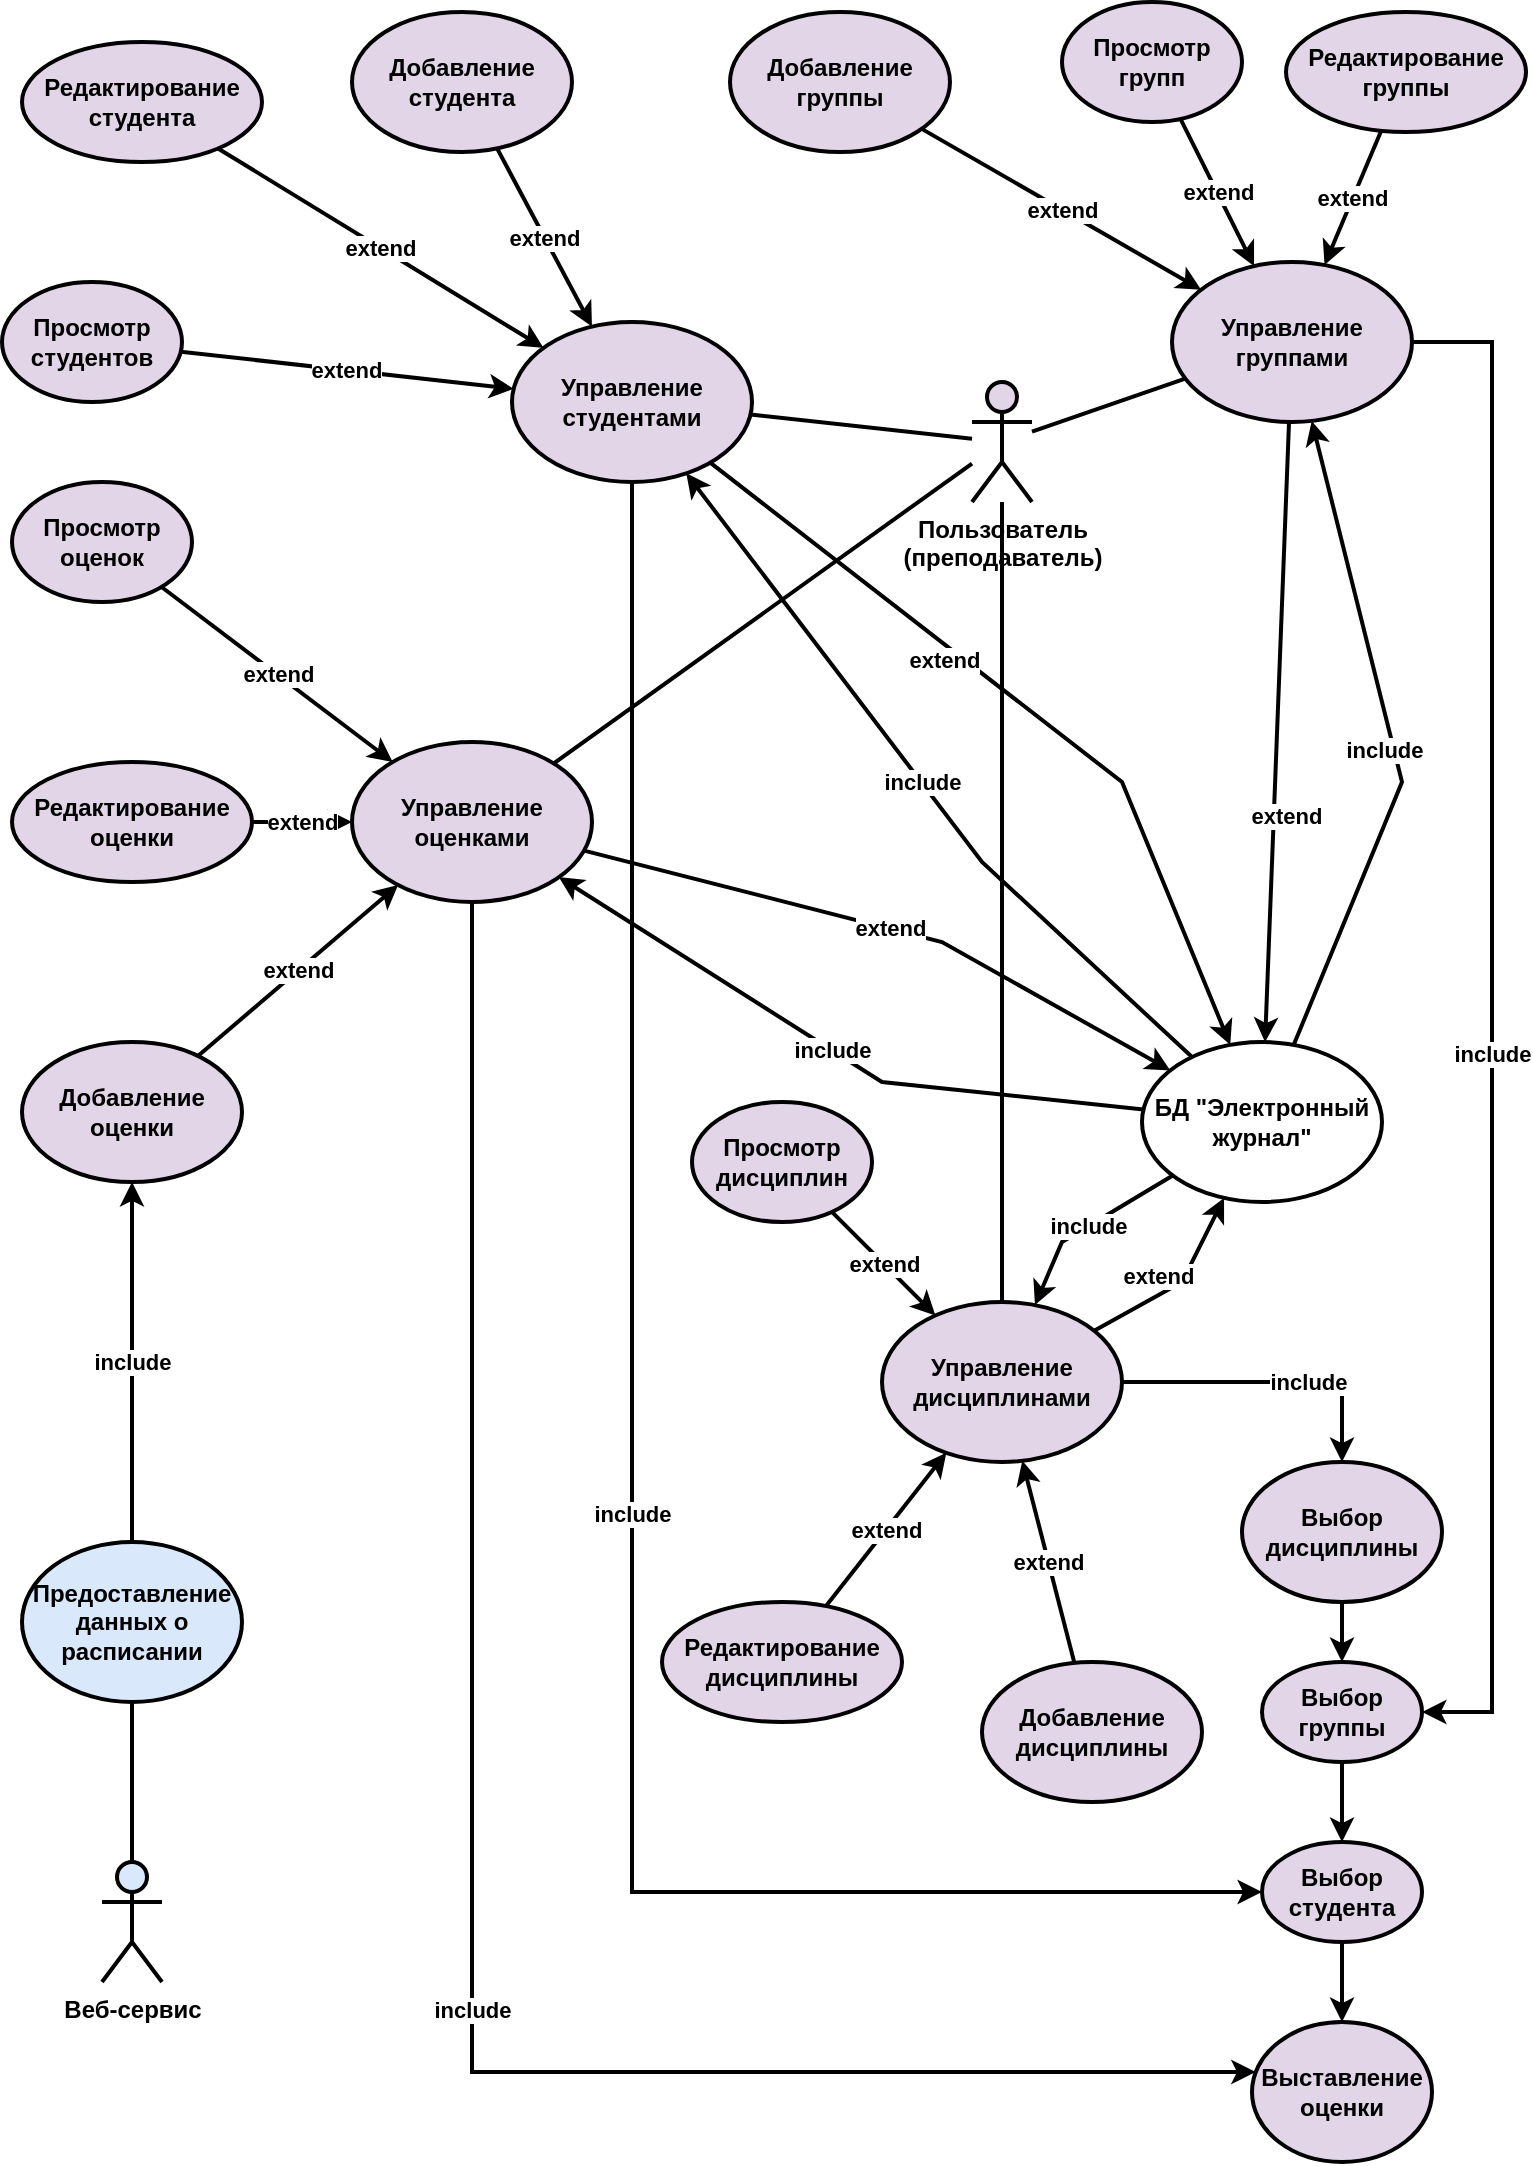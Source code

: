 <mxfile version="24.3.1" type="github">
  <diagram name="Страница — 1" id="sWE8JDKqMxTU_kem2LCD">
    <mxGraphModel dx="1901" dy="1057" grid="1" gridSize="10" guides="1" tooltips="1" connect="1" arrows="1" fold="1" page="1" pageScale="1" pageWidth="827" pageHeight="1169" math="0" shadow="0">
      <root>
        <mxCell id="0" />
        <mxCell id="1" parent="0" />
        <mxCell id="yyG6dNRymgxT4dFkYv5_-2" value="Пользователь&lt;br&gt;(преподаватель)" style="shape=umlActor;verticalLabelPosition=bottom;verticalAlign=top;html=1;outlineConnect=0;fillColor=#e1d5e7;strokeColor=#000000;strokeWidth=2;fontStyle=1" parent="1" vertex="1">
          <mxGeometry x="535" y="230" width="30" height="60" as="geometry" />
        </mxCell>
        <mxCell id="yyG6dNRymgxT4dFkYv5_-25" value="Управление дисциплинами" style="ellipse;whiteSpace=wrap;html=1;fillColor=#e1d5e7;strokeColor=#000000;strokeWidth=2;fontStyle=1" parent="1" vertex="1">
          <mxGeometry x="490" y="690" width="120" height="80" as="geometry" />
        </mxCell>
        <mxCell id="yyG6dNRymgxT4dFkYv5_-26" value="Управление группами" style="ellipse;whiteSpace=wrap;html=1;fillColor=#e1d5e7;strokeColor=#000000;strokeWidth=2;fontStyle=1" parent="1" vertex="1">
          <mxGeometry x="635" y="170" width="120" height="80" as="geometry" />
        </mxCell>
        <mxCell id="yyG6dNRymgxT4dFkYv5_-27" value="Управление студентами" style="ellipse;whiteSpace=wrap;html=1;fillColor=#e1d5e7;strokeColor=#000000;strokeWidth=2;fontStyle=1" parent="1" vertex="1">
          <mxGeometry x="305" y="200" width="120" height="80" as="geometry" />
        </mxCell>
        <mxCell id="yyG6dNRymgxT4dFkYv5_-28" value="Управление оценками" style="ellipse;whiteSpace=wrap;html=1;fillColor=#e1d5e7;strokeColor=#000000;strokeWidth=2;fontStyle=1" parent="1" vertex="1">
          <mxGeometry x="225" y="410" width="120" height="80" as="geometry" />
        </mxCell>
        <mxCell id="yyG6dNRymgxT4dFkYv5_-29" value="" style="endArrow=none;html=1;rounded=0;fillColor=#e1d5e7;strokeColor=#000000;strokeWidth=2;fontStyle=1" parent="1" source="yyG6dNRymgxT4dFkYv5_-26" target="yyG6dNRymgxT4dFkYv5_-2" edge="1">
          <mxGeometry width="50" height="50" relative="1" as="geometry">
            <mxPoint x="305" y="340" as="sourcePoint" />
            <mxPoint x="355" y="290" as="targetPoint" />
          </mxGeometry>
        </mxCell>
        <mxCell id="yyG6dNRymgxT4dFkYv5_-30" value="" style="endArrow=none;html=1;rounded=0;fillColor=#e1d5e7;strokeColor=#000000;strokeWidth=2;fontStyle=1" parent="1" source="yyG6dNRymgxT4dFkYv5_-27" target="yyG6dNRymgxT4dFkYv5_-2" edge="1">
          <mxGeometry width="50" height="50" relative="1" as="geometry">
            <mxPoint x="703" y="290" as="sourcePoint" />
            <mxPoint x="724" y="390" as="targetPoint" />
          </mxGeometry>
        </mxCell>
        <mxCell id="yyG6dNRymgxT4dFkYv5_-31" value="" style="endArrow=none;html=1;rounded=0;fillColor=#e1d5e7;strokeColor=#000000;strokeWidth=2;fontStyle=1" parent="1" source="yyG6dNRymgxT4dFkYv5_-28" target="yyG6dNRymgxT4dFkYv5_-2" edge="1">
          <mxGeometry width="50" height="50" relative="1" as="geometry">
            <mxPoint x="713" y="300" as="sourcePoint" />
            <mxPoint x="734" y="400" as="targetPoint" />
          </mxGeometry>
        </mxCell>
        <mxCell id="yyG6dNRymgxT4dFkYv5_-32" value="" style="endArrow=none;html=1;rounded=0;fillColor=#e1d5e7;strokeColor=#000000;strokeWidth=2;fontStyle=1" parent="1" source="yyG6dNRymgxT4dFkYv5_-25" target="yyG6dNRymgxT4dFkYv5_-2" edge="1">
          <mxGeometry width="50" height="50" relative="1" as="geometry">
            <mxPoint x="723" y="310" as="sourcePoint" />
            <mxPoint x="744" y="410" as="targetPoint" />
          </mxGeometry>
        </mxCell>
        <mxCell id="yyG6dNRymgxT4dFkYv5_-33" value="Добавление&lt;br&gt;дисциплины" style="ellipse;whiteSpace=wrap;html=1;fillColor=#e1d5e7;strokeColor=#000000;strokeWidth=2;fontStyle=1" parent="1" vertex="1">
          <mxGeometry x="540" y="870" width="110" height="70" as="geometry" />
        </mxCell>
        <mxCell id="yyG6dNRymgxT4dFkYv5_-34" value="Редактирование&lt;br&gt;дисциплины" style="ellipse;whiteSpace=wrap;html=1;fillColor=#e1d5e7;strokeColor=#000000;strokeWidth=2;fontStyle=1" parent="1" vertex="1">
          <mxGeometry x="380" y="840" width="120" height="60" as="geometry" />
        </mxCell>
        <mxCell id="yyG6dNRymgxT4dFkYv5_-35" value="Просмотр&lt;br&gt;дисциплин" style="ellipse;whiteSpace=wrap;html=1;fillColor=#e1d5e7;strokeColor=#000000;strokeWidth=2;fontStyle=1" parent="1" vertex="1">
          <mxGeometry x="395" y="590" width="90" height="60" as="geometry" />
        </mxCell>
        <mxCell id="yyG6dNRymgxT4dFkYv5_-36" value="Добавление оценки" style="ellipse;whiteSpace=wrap;html=1;fillColor=#e1d5e7;strokeColor=#000000;strokeWidth=2;fontStyle=1" parent="1" vertex="1">
          <mxGeometry x="60" y="560" width="110" height="70" as="geometry" />
        </mxCell>
        <mxCell id="yyG6dNRymgxT4dFkYv5_-37" value="Редактирование оценки" style="ellipse;whiteSpace=wrap;html=1;fillColor=#e1d5e7;strokeColor=#000000;strokeWidth=2;fontStyle=1" parent="1" vertex="1">
          <mxGeometry x="55" y="420" width="120" height="60" as="geometry" />
        </mxCell>
        <mxCell id="yyG6dNRymgxT4dFkYv5_-38" value="Просмотр оценок" style="ellipse;whiteSpace=wrap;html=1;fillColor=#e1d5e7;strokeColor=#000000;strokeWidth=2;fontStyle=1" parent="1" vertex="1">
          <mxGeometry x="55" y="280" width="90" height="60" as="geometry" />
        </mxCell>
        <mxCell id="yyG6dNRymgxT4dFkYv5_-39" value="Добавление студента" style="ellipse;whiteSpace=wrap;html=1;fillColor=#e1d5e7;strokeColor=#000000;strokeWidth=2;fontStyle=1" parent="1" vertex="1">
          <mxGeometry x="225" y="45" width="110" height="70" as="geometry" />
        </mxCell>
        <mxCell id="yyG6dNRymgxT4dFkYv5_-40" value="Редактирование студента" style="ellipse;whiteSpace=wrap;html=1;fillColor=#e1d5e7;strokeColor=#000000;strokeWidth=2;fontStyle=1" parent="1" vertex="1">
          <mxGeometry x="60" y="60" width="120" height="60" as="geometry" />
        </mxCell>
        <mxCell id="yyG6dNRymgxT4dFkYv5_-41" value="Просмотр студентов" style="ellipse;whiteSpace=wrap;html=1;fillColor=#e1d5e7;strokeColor=#000000;strokeWidth=2;fontStyle=1" parent="1" vertex="1">
          <mxGeometry x="50" y="180" width="90" height="60" as="geometry" />
        </mxCell>
        <mxCell id="yyG6dNRymgxT4dFkYv5_-42" value="Добавление группы" style="ellipse;whiteSpace=wrap;html=1;fillColor=#e1d5e7;strokeColor=#000000;strokeWidth=2;fontStyle=1" parent="1" vertex="1">
          <mxGeometry x="414" y="45" width="110" height="70" as="geometry" />
        </mxCell>
        <mxCell id="yyG6dNRymgxT4dFkYv5_-43" value="Редактирование группы" style="ellipse;whiteSpace=wrap;html=1;fillColor=#e1d5e7;strokeColor=#000000;strokeWidth=2;fontStyle=1" parent="1" vertex="1">
          <mxGeometry x="692" y="45" width="120" height="60" as="geometry" />
        </mxCell>
        <mxCell id="yyG6dNRymgxT4dFkYv5_-44" value="Просмотр групп" style="ellipse;whiteSpace=wrap;html=1;fillColor=#e1d5e7;strokeColor=#000000;strokeWidth=2;fontStyle=1" parent="1" vertex="1">
          <mxGeometry x="580" y="40" width="90" height="60" as="geometry" />
        </mxCell>
        <mxCell id="yyG6dNRymgxT4dFkYv5_-46" value="extend" style="endArrow=classic;html=1;rounded=0;fillColor=#e1d5e7;strokeColor=#000000;strokeWidth=2;fontStyle=1" parent="1" source="yyG6dNRymgxT4dFkYv5_-33" target="yyG6dNRymgxT4dFkYv5_-25" edge="1">
          <mxGeometry width="50" height="50" relative="1" as="geometry">
            <mxPoint x="255" y="490" as="sourcePoint" />
            <mxPoint x="305" y="440" as="targetPoint" />
          </mxGeometry>
        </mxCell>
        <mxCell id="yyG6dNRymgxT4dFkYv5_-47" value="extend" style="endArrow=classic;html=1;rounded=0;fillColor=#e1d5e7;strokeColor=#000000;strokeWidth=2;fontStyle=1" parent="1" source="yyG6dNRymgxT4dFkYv5_-34" target="yyG6dNRymgxT4dFkYv5_-25" edge="1">
          <mxGeometry width="50" height="50" relative="1" as="geometry">
            <mxPoint x="704" y="706" as="sourcePoint" />
            <mxPoint x="646" y="681" as="targetPoint" />
          </mxGeometry>
        </mxCell>
        <mxCell id="yyG6dNRymgxT4dFkYv5_-48" value="extend" style="endArrow=classic;html=1;rounded=0;fillColor=#e1d5e7;strokeColor=#000000;strokeWidth=2;fontStyle=1" parent="1" source="yyG6dNRymgxT4dFkYv5_-35" target="yyG6dNRymgxT4dFkYv5_-25" edge="1">
          <mxGeometry width="50" height="50" relative="1" as="geometry">
            <mxPoint x="714" y="716" as="sourcePoint" />
            <mxPoint x="656" y="691" as="targetPoint" />
          </mxGeometry>
        </mxCell>
        <mxCell id="yyG6dNRymgxT4dFkYv5_-49" value="extend" style="endArrow=classic;html=1;rounded=0;fillColor=#e1d5e7;strokeColor=#000000;strokeWidth=2;fontStyle=1" parent="1" source="yyG6dNRymgxT4dFkYv5_-36" target="yyG6dNRymgxT4dFkYv5_-28" edge="1">
          <mxGeometry width="50" height="50" relative="1" as="geometry">
            <mxPoint x="724" y="726" as="sourcePoint" />
            <mxPoint x="666" y="701" as="targetPoint" />
          </mxGeometry>
        </mxCell>
        <mxCell id="yyG6dNRymgxT4dFkYv5_-52" value="extend" style="endArrow=classic;html=1;rounded=0;fillColor=#e1d5e7;strokeColor=#000000;strokeWidth=2;fontStyle=1" parent="1" source="yyG6dNRymgxT4dFkYv5_-37" target="yyG6dNRymgxT4dFkYv5_-28" edge="1">
          <mxGeometry width="50" height="50" relative="1" as="geometry">
            <mxPoint x="412" y="592" as="sourcePoint" />
            <mxPoint x="498" y="545" as="targetPoint" />
          </mxGeometry>
        </mxCell>
        <mxCell id="yyG6dNRymgxT4dFkYv5_-53" value="extend" style="endArrow=classic;html=1;rounded=0;fillColor=#e1d5e7;strokeColor=#000000;strokeWidth=2;fontStyle=1" parent="1" source="yyG6dNRymgxT4dFkYv5_-38" target="yyG6dNRymgxT4dFkYv5_-28" edge="1">
          <mxGeometry width="50" height="50" relative="1" as="geometry">
            <mxPoint x="422" y="602" as="sourcePoint" />
            <mxPoint x="508" y="555" as="targetPoint" />
          </mxGeometry>
        </mxCell>
        <mxCell id="yyG6dNRymgxT4dFkYv5_-54" value="extend" style="endArrow=classic;html=1;rounded=0;fillColor=#e1d5e7;strokeColor=#000000;strokeWidth=2;fontStyle=1" parent="1" source="yyG6dNRymgxT4dFkYv5_-41" target="yyG6dNRymgxT4dFkYv5_-27" edge="1">
          <mxGeometry width="50" height="50" relative="1" as="geometry">
            <mxPoint x="432" y="612" as="sourcePoint" />
            <mxPoint x="518" y="565" as="targetPoint" />
          </mxGeometry>
        </mxCell>
        <mxCell id="yyG6dNRymgxT4dFkYv5_-55" value="extend" style="endArrow=classic;html=1;rounded=0;fillColor=#e1d5e7;strokeColor=#000000;strokeWidth=2;fontStyle=1" parent="1" source="yyG6dNRymgxT4dFkYv5_-40" target="yyG6dNRymgxT4dFkYv5_-27" edge="1">
          <mxGeometry width="50" height="50" relative="1" as="geometry">
            <mxPoint x="454" y="350" as="sourcePoint" />
            <mxPoint x="505" y="350" as="targetPoint" />
          </mxGeometry>
        </mxCell>
        <mxCell id="yyG6dNRymgxT4dFkYv5_-56" value="extend" style="endArrow=classic;html=1;rounded=0;fillColor=#e1d5e7;strokeColor=#000000;strokeWidth=2;fontStyle=1" parent="1" source="yyG6dNRymgxT4dFkYv5_-39" target="yyG6dNRymgxT4dFkYv5_-27" edge="1">
          <mxGeometry width="50" height="50" relative="1" as="geometry">
            <mxPoint x="464" y="360" as="sourcePoint" />
            <mxPoint x="515" y="360" as="targetPoint" />
          </mxGeometry>
        </mxCell>
        <mxCell id="yyG6dNRymgxT4dFkYv5_-57" value="extend" style="endArrow=classic;html=1;rounded=0;fillColor=#e1d5e7;strokeColor=#000000;strokeWidth=2;fontStyle=1" parent="1" source="yyG6dNRymgxT4dFkYv5_-42" target="yyG6dNRymgxT4dFkYv5_-26" edge="1">
          <mxGeometry width="50" height="50" relative="1" as="geometry">
            <mxPoint x="474" y="370" as="sourcePoint" />
            <mxPoint x="525" y="370" as="targetPoint" />
          </mxGeometry>
        </mxCell>
        <mxCell id="yyG6dNRymgxT4dFkYv5_-58" value="extend" style="endArrow=classic;html=1;rounded=0;fillColor=#e1d5e7;strokeColor=#000000;strokeWidth=2;fontStyle=1" parent="1" source="yyG6dNRymgxT4dFkYv5_-44" target="yyG6dNRymgxT4dFkYv5_-26" edge="1">
          <mxGeometry width="50" height="50" relative="1" as="geometry">
            <mxPoint x="484" y="380" as="sourcePoint" />
            <mxPoint x="535" y="380" as="targetPoint" />
          </mxGeometry>
        </mxCell>
        <mxCell id="yyG6dNRymgxT4dFkYv5_-59" value="extend" style="endArrow=classic;html=1;rounded=0;fillColor=#e1d5e7;strokeColor=#000000;strokeWidth=2;fontStyle=1" parent="1" source="yyG6dNRymgxT4dFkYv5_-43" target="yyG6dNRymgxT4dFkYv5_-26" edge="1">
          <mxGeometry width="50" height="50" relative="1" as="geometry">
            <mxPoint x="494" y="390" as="sourcePoint" />
            <mxPoint x="545" y="390" as="targetPoint" />
          </mxGeometry>
        </mxCell>
        <mxCell id="yyG6dNRymgxT4dFkYv5_-71" value="Выбор дисциплины" style="ellipse;whiteSpace=wrap;html=1;labelBackgroundColor=none;fillColor=#e1d5e7;strokeColor=#000000;strokeWidth=2;fontStyle=1" parent="1" vertex="1">
          <mxGeometry x="670" y="770" width="100" height="70" as="geometry" />
        </mxCell>
        <mxCell id="yyG6dNRymgxT4dFkYv5_-72" value="Выбор группы" style="ellipse;whiteSpace=wrap;html=1;labelBackgroundColor=none;fillColor=#e1d5e7;strokeColor=#000000;strokeWidth=2;fontStyle=1" parent="1" vertex="1">
          <mxGeometry x="680" y="870" width="80" height="50" as="geometry" />
        </mxCell>
        <mxCell id="yyG6dNRymgxT4dFkYv5_-73" value="" style="edgeStyle=orthogonalEdgeStyle;rounded=0;orthogonalLoop=1;jettySize=auto;html=1;fillColor=#e1d5e7;strokeColor=#000000;strokeWidth=2;fontStyle=1" parent="1" source="yyG6dNRymgxT4dFkYv5_-74" target="yyG6dNRymgxT4dFkYv5_-75" edge="1">
          <mxGeometry relative="1" as="geometry" />
        </mxCell>
        <mxCell id="yyG6dNRymgxT4dFkYv5_-74" value="Выбор студента" style="ellipse;whiteSpace=wrap;html=1;labelBackgroundColor=none;fillColor=#e1d5e7;strokeColor=#000000;strokeWidth=2;fontStyle=1" parent="1" vertex="1">
          <mxGeometry x="680" y="960" width="80" height="50" as="geometry" />
        </mxCell>
        <mxCell id="yyG6dNRymgxT4dFkYv5_-75" value="Выставление оценки" style="ellipse;whiteSpace=wrap;html=1;labelBackgroundColor=none;fillColor=#e1d5e7;strokeColor=#000000;strokeWidth=2;fontStyle=1" parent="1" vertex="1">
          <mxGeometry x="675" y="1050" width="90" height="70" as="geometry" />
        </mxCell>
        <mxCell id="yyG6dNRymgxT4dFkYv5_-76" value="" style="endArrow=classic;html=1;rounded=0;fillColor=#e1d5e7;strokeColor=#000000;strokeWidth=2;fontStyle=1" parent="1" source="yyG6dNRymgxT4dFkYv5_-71" target="yyG6dNRymgxT4dFkYv5_-72" edge="1">
          <mxGeometry width="50" height="50" relative="1" as="geometry">
            <mxPoint x="395" y="790" as="sourcePoint" />
            <mxPoint x="445" y="740" as="targetPoint" />
          </mxGeometry>
        </mxCell>
        <mxCell id="yyG6dNRymgxT4dFkYv5_-77" value="" style="endArrow=classic;html=1;rounded=0;fillColor=#e1d5e7;strokeColor=#000000;strokeWidth=2;fontStyle=1" parent="1" source="yyG6dNRymgxT4dFkYv5_-72" target="yyG6dNRymgxT4dFkYv5_-74" edge="1">
          <mxGeometry width="50" height="50" relative="1" as="geometry">
            <mxPoint x="202" y="730" as="sourcePoint" />
            <mxPoint x="204" y="700" as="targetPoint" />
          </mxGeometry>
        </mxCell>
        <mxCell id="yyG6dNRymgxT4dFkYv5_-91" value="Веб-сервис" style="shape=umlActor;verticalLabelPosition=bottom;verticalAlign=top;html=1;outlineConnect=0;fillColor=#dae8fc;strokeColor=#000000;strokeWidth=2;fontStyle=1" parent="1" vertex="1">
          <mxGeometry x="100" y="970" width="30" height="60" as="geometry" />
        </mxCell>
        <mxCell id="yyG6dNRymgxT4dFkYv5_-92" value="Предоставление данных о расписании" style="ellipse;whiteSpace=wrap;html=1;fillColor=#dae8fc;strokeColor=#000000;strokeWidth=2;fontStyle=1" parent="1" vertex="1">
          <mxGeometry x="60" y="810" width="110" height="80" as="geometry" />
        </mxCell>
        <mxCell id="yyG6dNRymgxT4dFkYv5_-97" value="" style="endArrow=none;html=1;rounded=0;fillColor=#dae8fc;strokeColor=#000000;strokeWidth=2;fontStyle=1" parent="1" source="yyG6dNRymgxT4dFkYv5_-92" target="yyG6dNRymgxT4dFkYv5_-91" edge="1">
          <mxGeometry width="50" height="50" relative="1" as="geometry">
            <mxPoint x="255" y="730" as="sourcePoint" />
            <mxPoint x="305" y="680" as="targetPoint" />
          </mxGeometry>
        </mxCell>
        <mxCell id="yyG6dNRymgxT4dFkYv5_-98" value="include" style="endArrow=classic;html=1;rounded=0;fillColor=#dae8fc;strokeColor=#000000;strokeWidth=2;fontStyle=1" parent="1" source="yyG6dNRymgxT4dFkYv5_-92" target="yyG6dNRymgxT4dFkYv5_-36" edge="1">
          <mxGeometry width="50" height="50" relative="1" as="geometry">
            <mxPoint x="255" y="730" as="sourcePoint" />
            <mxPoint x="305" y="680" as="targetPoint" />
          </mxGeometry>
        </mxCell>
        <mxCell id="2oRsdtSgRCiBMitu1Z4b-4" value="БД &quot;Электронный журнал&quot;" style="ellipse;whiteSpace=wrap;html=1;strokeWidth=2;strokeColor=#000000;fontStyle=1" parent="1" vertex="1">
          <mxGeometry x="620" y="560" width="120" height="80" as="geometry" />
        </mxCell>
        <mxCell id="2oRsdtSgRCiBMitu1Z4b-5" value="include" style="endArrow=classic;html=1;rounded=0;strokeWidth=2;strokeColor=#000000;fontStyle=1" parent="1" source="2oRsdtSgRCiBMitu1Z4b-4" target="yyG6dNRymgxT4dFkYv5_-25" edge="1">
          <mxGeometry width="50" height="50" relative="1" as="geometry">
            <mxPoint x="385" y="570" as="sourcePoint" />
            <mxPoint x="435" y="520" as="targetPoint" />
            <Array as="points">
              <mxPoint x="580" y="660" />
            </Array>
          </mxGeometry>
        </mxCell>
        <mxCell id="2oRsdtSgRCiBMitu1Z4b-6" value="include" style="endArrow=classic;html=1;rounded=0;strokeWidth=2;strokeColor=#000000;fontStyle=1" parent="1" source="2oRsdtSgRCiBMitu1Z4b-4" target="yyG6dNRymgxT4dFkYv5_-28" edge="1">
          <mxGeometry width="50" height="50" relative="1" as="geometry">
            <mxPoint x="385" y="570" as="sourcePoint" />
            <mxPoint x="435" y="520" as="targetPoint" />
            <Array as="points">
              <mxPoint x="490" y="580" />
            </Array>
          </mxGeometry>
        </mxCell>
        <mxCell id="2oRsdtSgRCiBMitu1Z4b-7" value="include" style="endArrow=classic;html=1;rounded=0;strokeWidth=2;strokeColor=#000000;fontStyle=1" parent="1" source="2oRsdtSgRCiBMitu1Z4b-4" target="yyG6dNRymgxT4dFkYv5_-27" edge="1">
          <mxGeometry width="50" height="50" relative="1" as="geometry">
            <mxPoint x="385" y="570" as="sourcePoint" />
            <mxPoint x="435" y="520" as="targetPoint" />
            <Array as="points">
              <mxPoint x="540" y="470" />
            </Array>
          </mxGeometry>
        </mxCell>
        <mxCell id="2oRsdtSgRCiBMitu1Z4b-8" value="include" style="endArrow=classic;html=1;rounded=0;strokeWidth=2;strokeColor=#000000;fontStyle=1" parent="1" source="2oRsdtSgRCiBMitu1Z4b-4" target="yyG6dNRymgxT4dFkYv5_-26" edge="1">
          <mxGeometry x="-0.028" y="5" width="50" height="50" relative="1" as="geometry">
            <mxPoint x="598" y="555" as="sourcePoint" />
            <mxPoint x="553" y="436" as="targetPoint" />
            <Array as="points">
              <mxPoint x="750" y="430" />
            </Array>
            <mxPoint as="offset" />
          </mxGeometry>
        </mxCell>
        <mxCell id="UsGJ4cOkLN75060vOc6M-1" value="extend" style="endArrow=classic;html=1;rounded=0;strokeWidth=2;strokeColor=#000000;fontStyle=1" parent="1" source="yyG6dNRymgxT4dFkYv5_-28" target="2oRsdtSgRCiBMitu1Z4b-4" edge="1">
          <mxGeometry width="50" height="50" relative="1" as="geometry">
            <mxPoint x="135" y="516" as="sourcePoint" />
            <mxPoint x="210" y="580" as="targetPoint" />
            <Array as="points">
              <mxPoint x="520" y="510" />
            </Array>
          </mxGeometry>
        </mxCell>
        <mxCell id="UsGJ4cOkLN75060vOc6M-2" value="extend" style="endArrow=classic;html=1;rounded=0;strokeWidth=2;strokeColor=#000000;fontStyle=1" parent="1" source="yyG6dNRymgxT4dFkYv5_-27" target="2oRsdtSgRCiBMitu1Z4b-4" edge="1">
          <mxGeometry x="-0.246" y="-6" width="50" height="50" relative="1" as="geometry">
            <mxPoint x="563" y="534" as="sourcePoint" />
            <mxPoint x="584" y="571" as="targetPoint" />
            <Array as="points">
              <mxPoint x="610" y="430" />
            </Array>
            <mxPoint y="1" as="offset" />
          </mxGeometry>
        </mxCell>
        <mxCell id="UsGJ4cOkLN75060vOc6M-3" value="extend" style="endArrow=classic;html=1;rounded=0;strokeWidth=2;strokeColor=#000000;fontStyle=1" parent="1" source="yyG6dNRymgxT4dFkYv5_-26" target="2oRsdtSgRCiBMitu1Z4b-4" edge="1">
          <mxGeometry x="0.268" y="6" width="50" height="50" relative="1" as="geometry">
            <mxPoint x="575" y="422" as="sourcePoint" />
            <mxPoint x="600" y="570" as="targetPoint" />
            <Array as="points" />
            <mxPoint as="offset" />
          </mxGeometry>
        </mxCell>
        <mxCell id="UsGJ4cOkLN75060vOc6M-4" value="extend" style="endArrow=classic;html=1;rounded=0;strokeWidth=2;strokeColor=#000000;fontStyle=1" parent="1" source="yyG6dNRymgxT4dFkYv5_-25" target="2oRsdtSgRCiBMitu1Z4b-4" edge="1">
          <mxGeometry x="-0.16" y="9" width="50" height="50" relative="1" as="geometry">
            <mxPoint x="563" y="534" as="sourcePoint" />
            <mxPoint x="584" y="571" as="targetPoint" />
            <Array as="points">
              <mxPoint x="640" y="680" />
            </Array>
            <mxPoint as="offset" />
          </mxGeometry>
        </mxCell>
        <mxCell id="CpdmFCiGaCwGro_d9C9n-1" value="include" style="edgeStyle=orthogonalEdgeStyle;rounded=0;orthogonalLoop=1;jettySize=auto;html=1;fillColor=#e1d5e7;strokeColor=#000000;strokeWidth=2;fontStyle=1" parent="1" source="yyG6dNRymgxT4dFkYv5_-25" target="yyG6dNRymgxT4dFkYv5_-71" edge="1">
          <mxGeometry x="0.238" relative="1" as="geometry">
            <mxPoint x="730" y="1020" as="sourcePoint" />
            <mxPoint x="730" y="1060" as="targetPoint" />
            <Array as="points">
              <mxPoint x="720" y="730" />
            </Array>
            <mxPoint as="offset" />
          </mxGeometry>
        </mxCell>
        <mxCell id="CpdmFCiGaCwGro_d9C9n-2" value="include" style="edgeStyle=orthogonalEdgeStyle;rounded=0;orthogonalLoop=1;jettySize=auto;html=1;fillColor=#e1d5e7;strokeColor=#000000;strokeWidth=2;fontStyle=1" parent="1" source="yyG6dNRymgxT4dFkYv5_-26" target="yyG6dNRymgxT4dFkYv5_-72" edge="1">
          <mxGeometry x="0.042" relative="1" as="geometry">
            <mxPoint x="685" y="720" as="sourcePoint" />
            <mxPoint x="730" y="780" as="targetPoint" />
            <Array as="points">
              <mxPoint x="795" y="210" />
              <mxPoint x="795" y="895" />
            </Array>
            <mxPoint as="offset" />
          </mxGeometry>
        </mxCell>
        <mxCell id="CpdmFCiGaCwGro_d9C9n-4" value="include" style="edgeStyle=orthogonalEdgeStyle;rounded=0;orthogonalLoop=1;jettySize=auto;html=1;fillColor=#e1d5e7;strokeColor=#000000;strokeWidth=2;fontStyle=1" parent="1" source="yyG6dNRymgxT4dFkYv5_-27" target="yyG6dNRymgxT4dFkYv5_-74" edge="1">
          <mxGeometry x="0.012" relative="1" as="geometry">
            <mxPoint x="685" y="720" as="sourcePoint" />
            <mxPoint x="730" y="780" as="targetPoint" />
            <Array as="points">
              <mxPoint x="365" y="985" />
            </Array>
            <mxPoint as="offset" />
          </mxGeometry>
        </mxCell>
        <mxCell id="CpdmFCiGaCwGro_d9C9n-5" value="include" style="edgeStyle=orthogonalEdgeStyle;rounded=0;orthogonalLoop=1;jettySize=auto;html=1;fillColor=#e1d5e7;strokeColor=#000000;strokeWidth=2;fontStyle=1" parent="1" source="yyG6dNRymgxT4dFkYv5_-28" target="yyG6dNRymgxT4dFkYv5_-75" edge="1">
          <mxGeometry x="0.134" relative="1" as="geometry">
            <mxPoint x="695" y="730" as="sourcePoint" />
            <mxPoint x="740" y="790" as="targetPoint" />
            <Array as="points">
              <mxPoint x="285" y="1075" />
            </Array>
            <mxPoint as="offset" />
          </mxGeometry>
        </mxCell>
      </root>
    </mxGraphModel>
  </diagram>
</mxfile>
